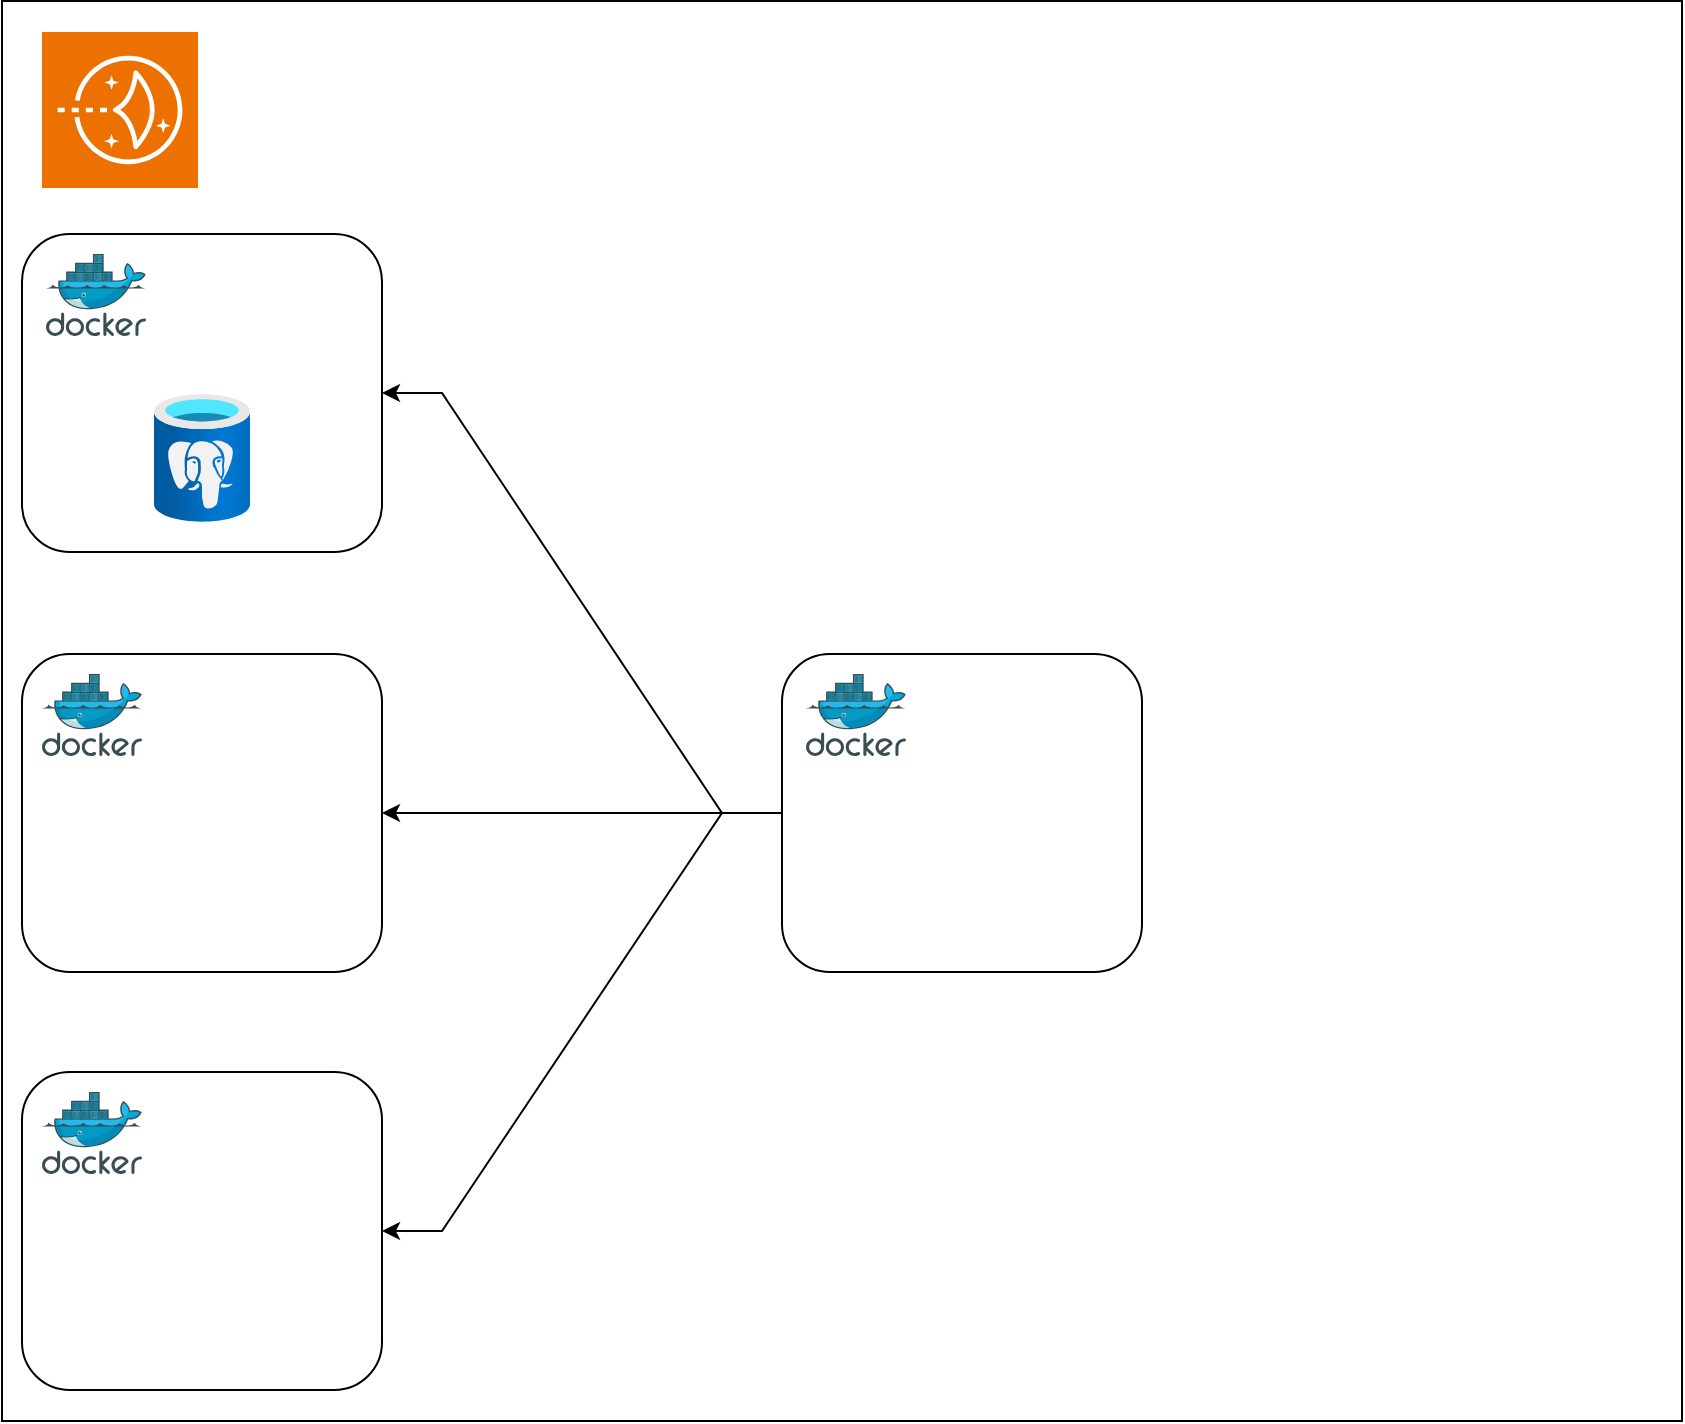 <mxfile version="24.2.7" type="github">
  <diagram id="l8hXMBHkgcEJcSW0mbfh" name="Page-1">
    <mxGraphModel dx="1434" dy="738" grid="1" gridSize="10" guides="1" tooltips="1" connect="1" arrows="1" fold="1" page="1" pageScale="1" pageWidth="1169" pageHeight="827" math="0" shadow="0">
      <root>
        <mxCell id="0" />
        <mxCell id="1" parent="0" />
        <mxCell id="gtZmH0xc7X_VaX0TCZXS-25" value="" style="rounded=0;whiteSpace=wrap;html=1;" vertex="1" parent="1">
          <mxGeometry x="140" y="14.5" width="840" height="710" as="geometry" />
        </mxCell>
        <mxCell id="gtZmH0xc7X_VaX0TCZXS-2" value="" style="sketch=0;points=[[0,0,0],[0.25,0,0],[0.5,0,0],[0.75,0,0],[1,0,0],[0,1,0],[0.25,1,0],[0.5,1,0],[0.75,1,0],[1,1,0],[0,0.25,0],[0,0.5,0],[0,0.75,0],[1,0.25,0],[1,0.5,0],[1,0.75,0]];outlineConnect=0;fontColor=#232F3E;fillColor=#ED7100;strokeColor=#ffffff;dashed=0;verticalLabelPosition=bottom;verticalAlign=top;align=center;html=1;fontSize=12;fontStyle=0;aspect=fixed;shape=mxgraph.aws4.resourceIcon;resIcon=mxgraph.aws4.lightsail;" vertex="1" parent="1">
          <mxGeometry x="160" y="30" width="78" height="78" as="geometry" />
        </mxCell>
        <mxCell id="gtZmH0xc7X_VaX0TCZXS-14" value="" style="group" vertex="1" connectable="0" parent="1">
          <mxGeometry x="150" y="341" width="180" height="159" as="geometry" />
        </mxCell>
        <mxCell id="gtZmH0xc7X_VaX0TCZXS-8" value="" style="rounded=1;whiteSpace=wrap;html=1;" vertex="1" parent="gtZmH0xc7X_VaX0TCZXS-14">
          <mxGeometry width="180" height="159" as="geometry" />
        </mxCell>
        <mxCell id="gtZmH0xc7X_VaX0TCZXS-1" value="" style="image;sketch=0;aspect=fixed;html=1;points=[];align=center;fontSize=12;image=img/lib/mscae/Docker.svg;" vertex="1" parent="gtZmH0xc7X_VaX0TCZXS-14">
          <mxGeometry x="10" y="10" width="50" height="41" as="geometry" />
        </mxCell>
        <mxCell id="gtZmH0xc7X_VaX0TCZXS-7" value="" style="shape=image;imageAspect=0;aspect=fixed;verticalLabelPosition=bottom;verticalAlign=top;image=https://streamlit.io/images/brand/streamlit-logo-primary-colormark-darktext.png;" vertex="1" parent="gtZmH0xc7X_VaX0TCZXS-14">
          <mxGeometry x="13.03" y="69" width="153.95" height="90" as="geometry" />
        </mxCell>
        <mxCell id="gtZmH0xc7X_VaX0TCZXS-15" value="" style="group" vertex="1" connectable="0" parent="1">
          <mxGeometry x="150" y="550" width="180" height="159" as="geometry" />
        </mxCell>
        <mxCell id="gtZmH0xc7X_VaX0TCZXS-11" value="" style="rounded=1;whiteSpace=wrap;html=1;" vertex="1" parent="gtZmH0xc7X_VaX0TCZXS-15">
          <mxGeometry width="180" height="159" as="geometry" />
        </mxCell>
        <mxCell id="gtZmH0xc7X_VaX0TCZXS-12" value="" style="image;sketch=0;aspect=fixed;html=1;points=[];align=center;fontSize=12;image=img/lib/mscae/Docker.svg;" vertex="1" parent="gtZmH0xc7X_VaX0TCZXS-15">
          <mxGeometry x="10" y="10" width="50" height="41" as="geometry" />
        </mxCell>
        <mxCell id="gtZmH0xc7X_VaX0TCZXS-13" value="" style="shape=image;imageAspect=0;aspect=fixed;verticalLabelPosition=bottom;verticalAlign=top;image=https://streamlit.io/images/brand/streamlit-logo-primary-colormark-darktext.png;" vertex="1" parent="gtZmH0xc7X_VaX0TCZXS-15">
          <mxGeometry x="13.03" y="69" width="153.95" height="90" as="geometry" />
        </mxCell>
        <mxCell id="gtZmH0xc7X_VaX0TCZXS-16" value="" style="group" vertex="1" connectable="0" parent="1">
          <mxGeometry x="530" y="341" width="180" height="159" as="geometry" />
        </mxCell>
        <mxCell id="gtZmH0xc7X_VaX0TCZXS-9" value="" style="rounded=1;whiteSpace=wrap;html=1;" vertex="1" parent="gtZmH0xc7X_VaX0TCZXS-16">
          <mxGeometry width="180" height="159" as="geometry" />
        </mxCell>
        <mxCell id="gtZmH0xc7X_VaX0TCZXS-5" value="" style="shape=image;imageAspect=0;aspect=fixed;verticalLabelPosition=bottom;verticalAlign=top;image=https://logowik.com/content/uploads/images/nginx7281.logowik.com.webp;" vertex="1" parent="gtZmH0xc7X_VaX0TCZXS-16">
          <mxGeometry x="33.66" y="70" width="112.67" height="84.5" as="geometry" />
        </mxCell>
        <mxCell id="gtZmH0xc7X_VaX0TCZXS-10" value="" style="image;sketch=0;aspect=fixed;html=1;points=[];align=center;fontSize=12;image=img/lib/mscae/Docker.svg;" vertex="1" parent="gtZmH0xc7X_VaX0TCZXS-16">
          <mxGeometry x="12" y="10" width="50" height="41" as="geometry" />
        </mxCell>
        <mxCell id="gtZmH0xc7X_VaX0TCZXS-18" value="" style="group" vertex="1" connectable="0" parent="1">
          <mxGeometry x="150" y="131" width="180" height="159" as="geometry" />
        </mxCell>
        <mxCell id="gtZmH0xc7X_VaX0TCZXS-19" value="" style="rounded=1;whiteSpace=wrap;html=1;" vertex="1" parent="gtZmH0xc7X_VaX0TCZXS-18">
          <mxGeometry width="180" height="159" as="geometry" />
        </mxCell>
        <mxCell id="gtZmH0xc7X_VaX0TCZXS-21" value="" style="image;sketch=0;aspect=fixed;html=1;points=[];align=center;fontSize=12;image=img/lib/mscae/Docker.svg;" vertex="1" parent="gtZmH0xc7X_VaX0TCZXS-18">
          <mxGeometry x="12" y="10" width="50" height="41" as="geometry" />
        </mxCell>
        <mxCell id="gtZmH0xc7X_VaX0TCZXS-17" value="" style="image;aspect=fixed;html=1;points=[];align=center;fontSize=12;image=img/lib/azure2/databases/Azure_Database_PostgreSQL_Server.svg;" vertex="1" parent="gtZmH0xc7X_VaX0TCZXS-18">
          <mxGeometry x="66" y="80" width="48" height="64" as="geometry" />
        </mxCell>
        <mxCell id="gtZmH0xc7X_VaX0TCZXS-30" style="edgeStyle=entityRelationEdgeStyle;rounded=0;orthogonalLoop=1;jettySize=auto;html=1;exitX=0;exitY=0.5;exitDx=0;exitDy=0;" edge="1" parent="1" source="gtZmH0xc7X_VaX0TCZXS-9" target="gtZmH0xc7X_VaX0TCZXS-19">
          <mxGeometry relative="1" as="geometry" />
        </mxCell>
        <mxCell id="gtZmH0xc7X_VaX0TCZXS-31" style="edgeStyle=entityRelationEdgeStyle;rounded=0;orthogonalLoop=1;jettySize=auto;html=1;exitX=0;exitY=0.5;exitDx=0;exitDy=0;" edge="1" parent="1" source="gtZmH0xc7X_VaX0TCZXS-9" target="gtZmH0xc7X_VaX0TCZXS-8">
          <mxGeometry relative="1" as="geometry" />
        </mxCell>
        <mxCell id="gtZmH0xc7X_VaX0TCZXS-32" style="edgeStyle=entityRelationEdgeStyle;rounded=0;orthogonalLoop=1;jettySize=auto;html=1;exitX=0;exitY=0.5;exitDx=0;exitDy=0;entryX=1;entryY=0.5;entryDx=0;entryDy=0;" edge="1" parent="1" source="gtZmH0xc7X_VaX0TCZXS-9" target="gtZmH0xc7X_VaX0TCZXS-11">
          <mxGeometry relative="1" as="geometry" />
        </mxCell>
      </root>
    </mxGraphModel>
  </diagram>
</mxfile>
